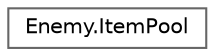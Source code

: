 digraph "Graphical Class Hierarchy"
{
 // LATEX_PDF_SIZE
  bgcolor="transparent";
  edge [fontname=Helvetica,fontsize=10,labelfontname=Helvetica,labelfontsize=10];
  node [fontname=Helvetica,fontsize=10,shape=box,height=0.2,width=0.4];
  rankdir="LR";
  Node0 [id="Node000000",label="Enemy.ItemPool",height=0.2,width=0.4,color="grey40", fillcolor="white", style="filled",URL="$class_enemy_1_1_item_pool.html",tooltip=" "];
}
